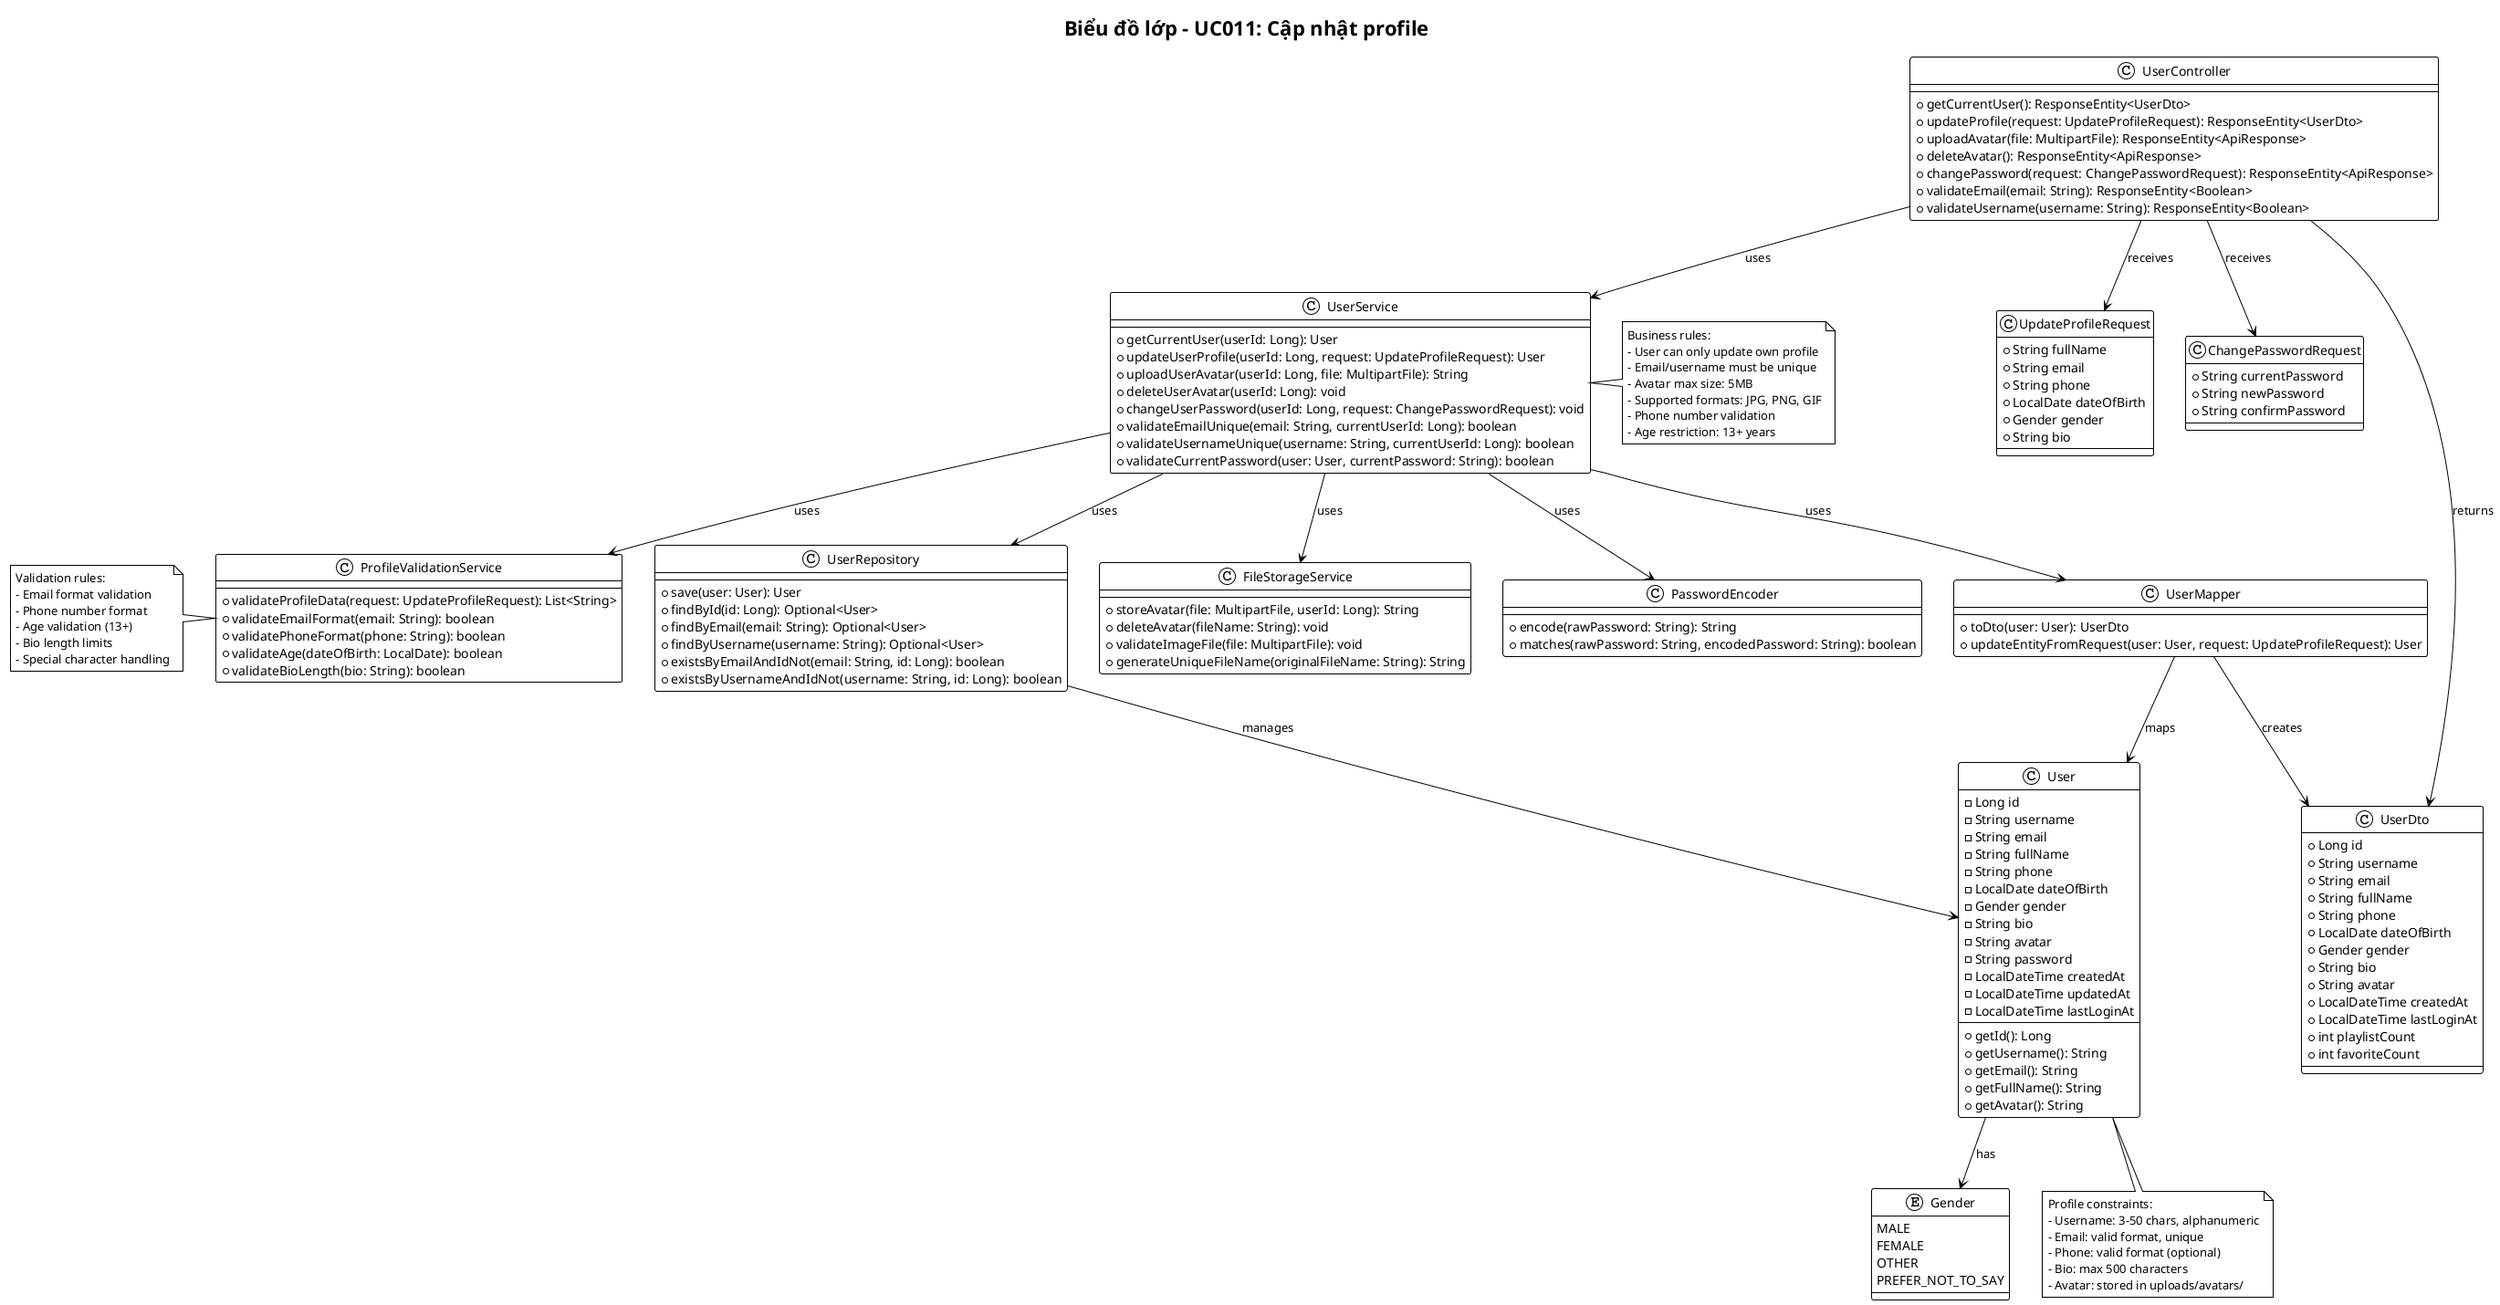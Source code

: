 @startuml UC011-Class-Diagram-Cap-Nhat-Profile
!theme plain

title Biểu đồ lớp - UC011: Cập nhật profile

class UserController {
    + getCurrentUser(): ResponseEntity<UserDto>
    + updateProfile(request: UpdateProfileRequest): ResponseEntity<UserDto>
    + uploadAvatar(file: MultipartFile): ResponseEntity<ApiResponse>
    + deleteAvatar(): ResponseEntity<ApiResponse>
    + changePassword(request: ChangePasswordRequest): ResponseEntity<ApiResponse>
    + validateEmail(email: String): ResponseEntity<Boolean>
    + validateUsername(username: String): ResponseEntity<Boolean>
}

class UserService {
    + getCurrentUser(userId: Long): User
    + updateUserProfile(userId: Long, request: UpdateProfileRequest): User
    + uploadUserAvatar(userId: Long, file: MultipartFile): String
    + deleteUserAvatar(userId: Long): void
    + changeUserPassword(userId: Long, request: ChangePasswordRequest): void
    + validateEmailUnique(email: String, currentUserId: Long): boolean
    + validateUsernameUnique(username: String, currentUserId: Long): boolean
    + validateCurrentPassword(user: User, currentPassword: String): boolean
}

class User {
    - Long id
    - String username
    - String email
    - String fullName
    - String phone
    - LocalDate dateOfBirth
    - Gender gender
    - String bio
    - String avatar
    - String password
    - LocalDateTime createdAt
    - LocalDateTime updatedAt
    - LocalDateTime lastLoginAt
    + getId(): Long
    + getUsername(): String
    + getEmail(): String
    + getFullName(): String
    + getAvatar(): String
}

enum Gender {
    MALE
    FEMALE
    OTHER
    PREFER_NOT_TO_SAY
}

class UserRepository {
    + save(user: User): User
    + findById(id: Long): Optional<User>
    + findByEmail(email: String): Optional<User>
    + findByUsername(username: String): Optional<User>
    + existsByEmailAndIdNot(email: String, id: Long): boolean
    + existsByUsernameAndIdNot(username: String, id: Long): boolean
}

class FileStorageService {
    + storeAvatar(file: MultipartFile, userId: Long): String
    + deleteAvatar(fileName: String): void
    + validateImageFile(file: MultipartFile): void
    + generateUniqueFileName(originalFileName: String): String
}

class PasswordEncoder {
    + encode(rawPassword: String): String
    + matches(rawPassword: String, encodedPassword: String): boolean
}

class UpdateProfileRequest {
    + String fullName
    + String email
    + String phone
    + LocalDate dateOfBirth
    + Gender gender
    + String bio
}

class ChangePasswordRequest {
    + String currentPassword
    + String newPassword
    + String confirmPassword
}

class UserDto {
    + Long id
    + String username
    + String email
    + String fullName
    + String phone
    + LocalDate dateOfBirth
    + Gender gender
    + String bio
    + String avatar
    + LocalDateTime createdAt
    + LocalDateTime lastLoginAt
    + int playlistCount
    + int favoriteCount
}

class UserMapper {
    + toDto(user: User): UserDto
    + updateEntityFromRequest(user: User, request: UpdateProfileRequest): User
}

class ProfileValidationService {
    + validateProfileData(request: UpdateProfileRequest): List<String>
    + validateEmailFormat(email: String): boolean
    + validatePhoneFormat(phone: String): boolean
    + validateAge(dateOfBirth: LocalDate): boolean
    + validateBioLength(bio: String): boolean
}

' Relationships
UserController --> UserService : uses
UserController --> UpdateProfileRequest : receives
UserController --> ChangePasswordRequest : receives
UserController --> UserDto : returns

UserService --> UserRepository : uses
UserService --> FileStorageService : uses
UserService --> PasswordEncoder : uses
UserService --> UserMapper : uses
UserService --> ProfileValidationService : uses

UserRepository --> User : manages
User --> Gender : has
UserMapper --> User : maps
UserMapper --> UserDto : creates

note right of UserService
  Business rules:
  - User can only update own profile
  - Email/username must be unique
  - Avatar max size: 5MB
  - Supported formats: JPG, PNG, GIF
  - Phone number validation
  - Age restriction: 13+ years
end note

note bottom of User
  Profile constraints:
  - Username: 3-50 chars, alphanumeric
  - Email: valid format, unique
  - Phone: valid format (optional)
  - Bio: max 500 characters
  - Avatar: stored in uploads/avatars/
end note

note left of ProfileValidationService
  Validation rules:
  - Email format validation
  - Phone number format
  - Age validation (13+)
  - Bio length limits
  - Special character handling
end note

@enduml
